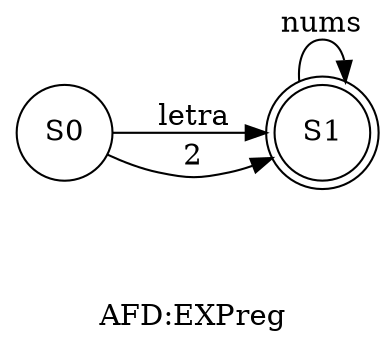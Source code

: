 digraph G {label = "AFD:EXPreg"
rankdir="LR";
node [shape="circle"];
SI[shape = none, fontcolor="white"];
S1[shape="doublecircle"];
S1[shape="doublecircle"];
S1[shape="doublecircle"];
S0->S1[label="letra"];
S0->S1[label="2"];
S1->S1[label="nums"];
}
